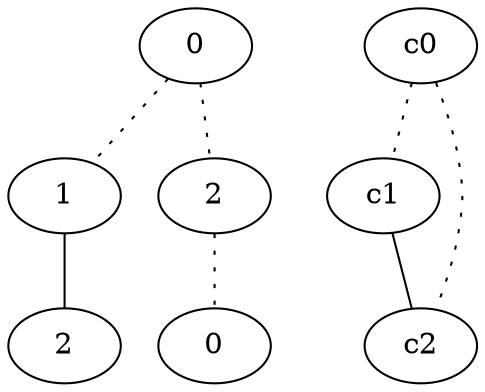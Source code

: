 graph {
a0[label=0];
a1[label=1];
a2[label=2];
a3[label=2];
a4[label=0];
a0 -- a1 [style=dotted];
a0 -- a3 [style=dotted];
a1 -- a2;
a3 -- a4 [style=dotted];
c0 -- c1 [style=dotted];
c0 -- c2 [style=dotted];
c1 -- c2;
}
